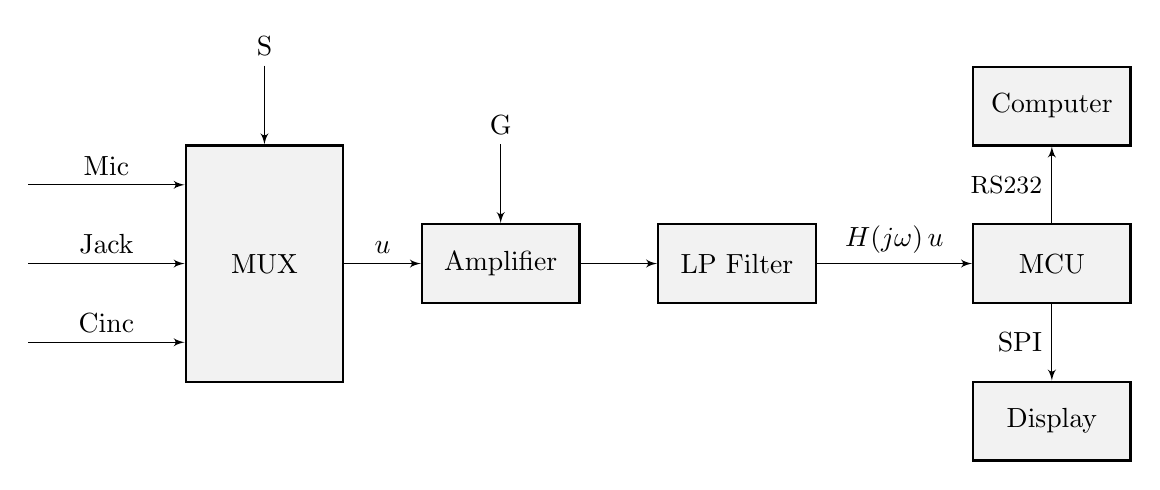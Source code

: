 \begin{tikzpicture}[node distance=3cm,>=latex']
    \tikzstyle{block} = [draw, thick, fill=gray!10, rectangle, minimum height=1cm, minimum width=2cm]

    \coordinate (mic) at (0,1);
    \coordinate (jack) at (0,0);
    \coordinate (cinc) at (0,-1);

    \node[block, right of=jack, minimum height=3cm] (mux) {MUX};
    \node[block, right of=mux] (ampl) {Amplifier};
    \node[block, right of=ampl] (filter) {LP Filter};
    \node[block, right of=filter, node distance=4cm] (mcu) {MCU};

    \node[block, below of=mcu, node distance=2cm] (dpy) {Display};
    \node[block, above of=mcu, node distance=2cm] (pc) {Computer};

    \draw[->] (mic) --  node[above] {Mic}  (mux.west |- mic);
    \draw[->] (jack) -- node[above] {Jack} (mux.west |- jack);
    \draw[->] (cinc) -- node[above] {Cinc} (mux.west |- cinc);

    \draw[->] (mux.east) -- node[above] {\(u\)} (ampl.west);
    \draw[->] (ampl.east) -- (filter.west);
    \draw[->] (filter.east) -- node[above] {\(H(j\omega)\,u\)}(mcu.west);

    \draw[->] (mux.north) ++(0,1) node [above] {S} -- (mux.north);
    \draw[->] (ampl.north) ++(0,1) node [above] {G} -- (ampl.north);

    \draw[->] (mcu.south) -- node[left] {SPI} (dpy.north);
    \draw[->] (mcu.north) -- node[left] {\small RS232}(pc.south);
\end{tikzpicture}
